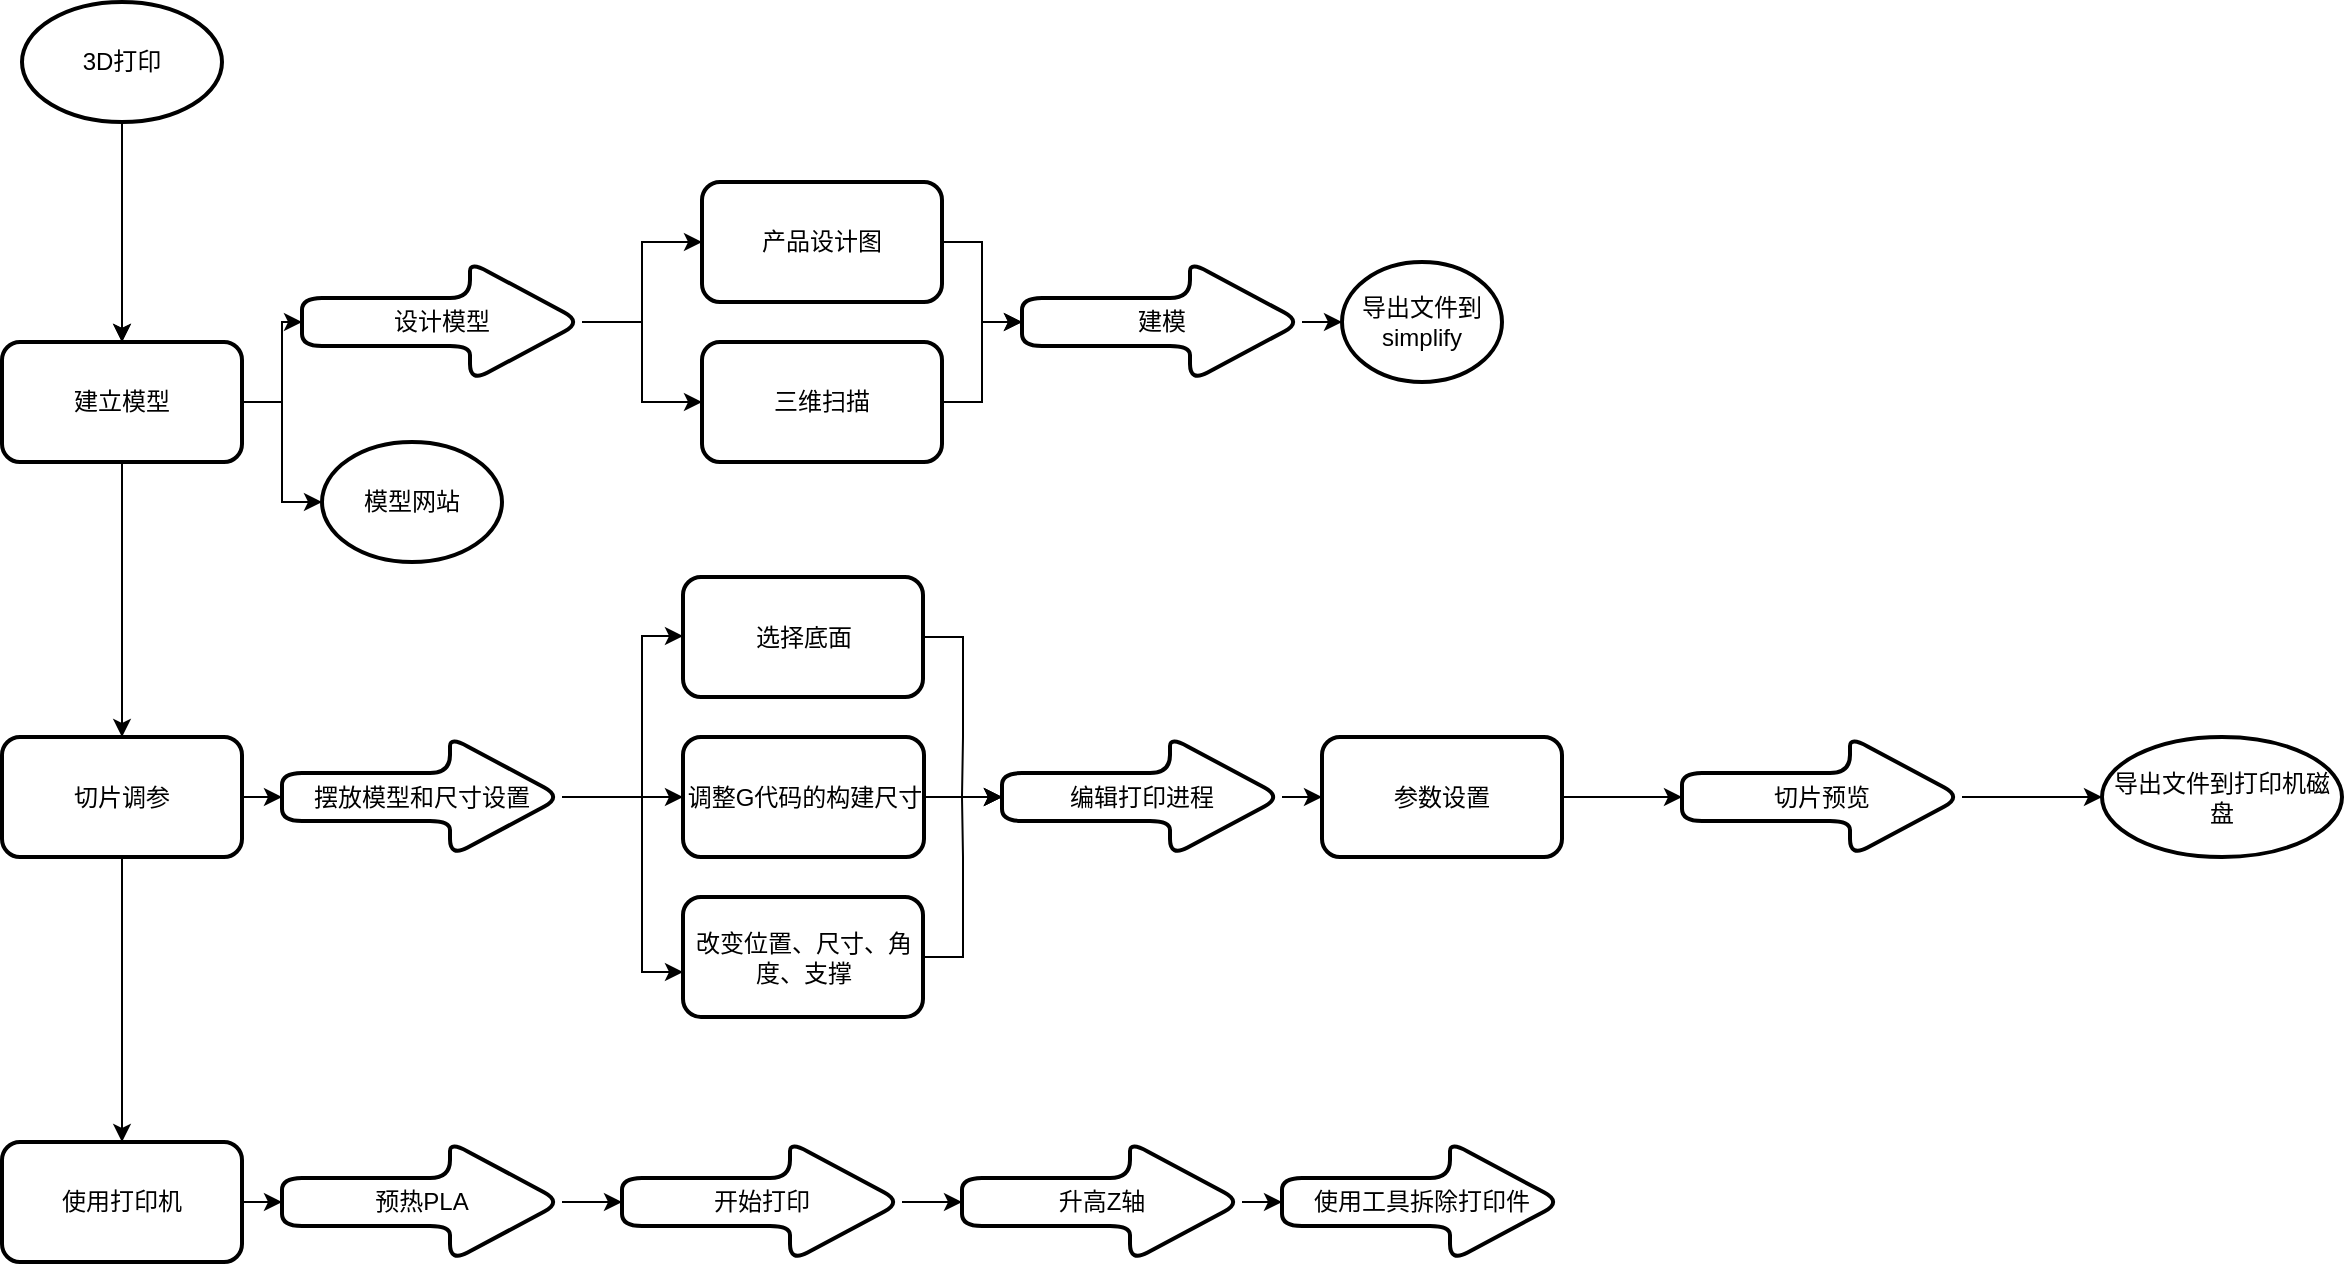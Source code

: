 <mxfile version="17.2.4" type="github">
  <diagram name="Page-1" id="74e2e168-ea6b-b213-b513-2b3c1d86103e">
    <mxGraphModel dx="1256" dy="871" grid="1" gridSize="10" guides="1" tooltips="1" connect="1" arrows="1" fold="1" page="1" pageScale="1" pageWidth="1100" pageHeight="850" background="none" math="0" shadow="0">
      <root>
        <mxCell id="0" />
        <mxCell id="1" parent="0" />
        <mxCell id="ZzXBGJE-0dsDp70dzkFh-5" value="" style="edgeStyle=orthogonalEdgeStyle;rounded=0;orthogonalLoop=1;jettySize=auto;html=1;" edge="1" parent="1" source="ZzXBGJE-0dsDp70dzkFh-1" target="ZzXBGJE-0dsDp70dzkFh-4">
          <mxGeometry relative="1" as="geometry" />
        </mxCell>
        <mxCell id="ZzXBGJE-0dsDp70dzkFh-31" value="" style="edgeStyle=orthogonalEdgeStyle;rounded=0;orthogonalLoop=1;jettySize=auto;html=1;" edge="1" parent="1" source="ZzXBGJE-0dsDp70dzkFh-1" target="ZzXBGJE-0dsDp70dzkFh-4">
          <mxGeometry relative="1" as="geometry" />
        </mxCell>
        <mxCell id="ZzXBGJE-0dsDp70dzkFh-1" value="3D打印" style="strokeWidth=2;html=1;shape=mxgraph.flowchart.start_1;whiteSpace=wrap;" vertex="1" parent="1">
          <mxGeometry x="100" y="120" width="100" height="60" as="geometry" />
        </mxCell>
        <mxCell id="ZzXBGJE-0dsDp70dzkFh-7" value="" style="edgeStyle=orthogonalEdgeStyle;rounded=0;orthogonalLoop=1;jettySize=auto;html=1;" edge="1" parent="1" source="ZzXBGJE-0dsDp70dzkFh-4" target="ZzXBGJE-0dsDp70dzkFh-6">
          <mxGeometry relative="1" as="geometry" />
        </mxCell>
        <mxCell id="ZzXBGJE-0dsDp70dzkFh-24" value="" style="edgeStyle=orthogonalEdgeStyle;rounded=0;orthogonalLoop=1;jettySize=auto;html=1;" edge="1" parent="1" source="ZzXBGJE-0dsDp70dzkFh-4" target="ZzXBGJE-0dsDp70dzkFh-23">
          <mxGeometry relative="1" as="geometry" />
        </mxCell>
        <mxCell id="ZzXBGJE-0dsDp70dzkFh-30" value="" style="edgeStyle=orthogonalEdgeStyle;rounded=0;orthogonalLoop=1;jettySize=auto;html=1;" edge="1" parent="1" source="ZzXBGJE-0dsDp70dzkFh-4" target="ZzXBGJE-0dsDp70dzkFh-29">
          <mxGeometry relative="1" as="geometry" />
        </mxCell>
        <mxCell id="ZzXBGJE-0dsDp70dzkFh-4" value="建立模型" style="rounded=1;whiteSpace=wrap;html=1;strokeWidth=2;" vertex="1" parent="1">
          <mxGeometry x="90" y="290" width="120" height="60" as="geometry" />
        </mxCell>
        <mxCell id="ZzXBGJE-0dsDp70dzkFh-66" value="" style="edgeStyle=orthogonalEdgeStyle;rounded=0;orthogonalLoop=1;jettySize=auto;html=1;" edge="1" parent="1" source="ZzXBGJE-0dsDp70dzkFh-6" target="ZzXBGJE-0dsDp70dzkFh-16">
          <mxGeometry relative="1" as="geometry" />
        </mxCell>
        <mxCell id="ZzXBGJE-0dsDp70dzkFh-67" style="edgeStyle=orthogonalEdgeStyle;rounded=0;orthogonalLoop=1;jettySize=auto;html=1;exitX=1;exitY=0.5;exitDx=0;exitDy=0;exitPerimeter=0;entryX=0;entryY=0.5;entryDx=0;entryDy=0;" edge="1" parent="1" source="ZzXBGJE-0dsDp70dzkFh-6" target="ZzXBGJE-0dsDp70dzkFh-14">
          <mxGeometry relative="1" as="geometry" />
        </mxCell>
        <mxCell id="ZzXBGJE-0dsDp70dzkFh-6" value="设计模型" style="shape=singleArrow;whiteSpace=wrap;html=1;arrowWidth=0.4;arrowSize=0.4;rounded=1;strokeWidth=2;" vertex="1" parent="1">
          <mxGeometry x="240" y="250" width="140" height="60" as="geometry" />
        </mxCell>
        <mxCell id="ZzXBGJE-0dsDp70dzkFh-19" value="" style="edgeStyle=orthogonalEdgeStyle;rounded=0;orthogonalLoop=1;jettySize=auto;html=1;" edge="1" parent="1" source="ZzXBGJE-0dsDp70dzkFh-14" target="ZzXBGJE-0dsDp70dzkFh-18">
          <mxGeometry relative="1" as="geometry" />
        </mxCell>
        <mxCell id="ZzXBGJE-0dsDp70dzkFh-14" value="产品设计图" style="whiteSpace=wrap;html=1;rounded=1;strokeWidth=2;" vertex="1" parent="1">
          <mxGeometry x="440" y="210" width="120" height="60" as="geometry" />
        </mxCell>
        <mxCell id="ZzXBGJE-0dsDp70dzkFh-20" value="" style="edgeStyle=orthogonalEdgeStyle;rounded=0;orthogonalLoop=1;jettySize=auto;html=1;" edge="1" parent="1" source="ZzXBGJE-0dsDp70dzkFh-16" target="ZzXBGJE-0dsDp70dzkFh-18">
          <mxGeometry relative="1" as="geometry" />
        </mxCell>
        <mxCell id="ZzXBGJE-0dsDp70dzkFh-16" value="三维扫描" style="whiteSpace=wrap;html=1;rounded=1;strokeWidth=2;" vertex="1" parent="1">
          <mxGeometry x="440" y="290" width="120" height="60" as="geometry" />
        </mxCell>
        <mxCell id="ZzXBGJE-0dsDp70dzkFh-22" value="" style="edgeStyle=orthogonalEdgeStyle;rounded=0;orthogonalLoop=1;jettySize=auto;html=1;" edge="1" parent="1" source="ZzXBGJE-0dsDp70dzkFh-18" target="ZzXBGJE-0dsDp70dzkFh-21">
          <mxGeometry relative="1" as="geometry" />
        </mxCell>
        <mxCell id="ZzXBGJE-0dsDp70dzkFh-18" value="建模" style="shape=singleArrow;whiteSpace=wrap;html=1;arrowWidth=0.4;arrowSize=0.4;rounded=1;strokeWidth=2;" vertex="1" parent="1">
          <mxGeometry x="600" y="250" width="140" height="60" as="geometry" />
        </mxCell>
        <mxCell id="ZzXBGJE-0dsDp70dzkFh-21" value="导出文件到simplify" style="ellipse;whiteSpace=wrap;html=1;rounded=1;strokeWidth=2;" vertex="1" parent="1">
          <mxGeometry x="760" y="250" width="80" height="60" as="geometry" />
        </mxCell>
        <mxCell id="ZzXBGJE-0dsDp70dzkFh-23" value="模型网站" style="ellipse;whiteSpace=wrap;html=1;rounded=1;strokeWidth=2;" vertex="1" parent="1">
          <mxGeometry x="250" y="340" width="90" height="60" as="geometry" />
        </mxCell>
        <mxCell id="ZzXBGJE-0dsDp70dzkFh-33" value="" style="edgeStyle=orthogonalEdgeStyle;rounded=0;orthogonalLoop=1;jettySize=auto;html=1;" edge="1" parent="1" source="ZzXBGJE-0dsDp70dzkFh-29" target="ZzXBGJE-0dsDp70dzkFh-32">
          <mxGeometry relative="1" as="geometry" />
        </mxCell>
        <mxCell id="ZzXBGJE-0dsDp70dzkFh-56" value="" style="edgeStyle=orthogonalEdgeStyle;rounded=0;orthogonalLoop=1;jettySize=auto;html=1;" edge="1" parent="1" source="ZzXBGJE-0dsDp70dzkFh-29" target="ZzXBGJE-0dsDp70dzkFh-55">
          <mxGeometry relative="1" as="geometry" />
        </mxCell>
        <mxCell id="ZzXBGJE-0dsDp70dzkFh-29" value="切片调参" style="rounded=1;whiteSpace=wrap;html=1;strokeWidth=2;" vertex="1" parent="1">
          <mxGeometry x="90" y="487.5" width="120" height="60" as="geometry" />
        </mxCell>
        <mxCell id="ZzXBGJE-0dsDp70dzkFh-36" value="" style="edgeStyle=orthogonalEdgeStyle;rounded=0;orthogonalLoop=1;jettySize=auto;html=1;" edge="1" parent="1" source="ZzXBGJE-0dsDp70dzkFh-32" target="ZzXBGJE-0dsDp70dzkFh-35">
          <mxGeometry relative="1" as="geometry">
            <Array as="points">
              <mxPoint x="410" y="517" />
              <mxPoint x="410" y="437" />
            </Array>
          </mxGeometry>
        </mxCell>
        <mxCell id="ZzXBGJE-0dsDp70dzkFh-40" value="" style="edgeStyle=orthogonalEdgeStyle;rounded=0;orthogonalLoop=1;jettySize=auto;html=1;" edge="1" parent="1" source="ZzXBGJE-0dsDp70dzkFh-32" target="ZzXBGJE-0dsDp70dzkFh-39">
          <mxGeometry relative="1" as="geometry">
            <Array as="points">
              <mxPoint x="410" y="517" />
              <mxPoint x="410" y="605" />
            </Array>
          </mxGeometry>
        </mxCell>
        <mxCell id="ZzXBGJE-0dsDp70dzkFh-70" style="edgeStyle=orthogonalEdgeStyle;rounded=0;orthogonalLoop=1;jettySize=auto;html=1;exitX=1;exitY=0.5;exitDx=0;exitDy=0;exitPerimeter=0;entryX=0;entryY=0.5;entryDx=0;entryDy=0;" edge="1" parent="1" source="ZzXBGJE-0dsDp70dzkFh-32" target="ZzXBGJE-0dsDp70dzkFh-37">
          <mxGeometry relative="1" as="geometry" />
        </mxCell>
        <mxCell id="ZzXBGJE-0dsDp70dzkFh-32" value="摆放模型和尺寸设置" style="shape=singleArrow;whiteSpace=wrap;html=1;arrowWidth=0.4;arrowSize=0.4;rounded=1;strokeWidth=2;" vertex="1" parent="1">
          <mxGeometry x="230" y="487.5" width="140" height="60" as="geometry" />
        </mxCell>
        <mxCell id="ZzXBGJE-0dsDp70dzkFh-47" style="edgeStyle=orthogonalEdgeStyle;rounded=0;orthogonalLoop=1;jettySize=auto;html=1;exitX=1;exitY=0.5;exitDx=0;exitDy=0;entryX=0;entryY=0.5;entryDx=0;entryDy=0;entryPerimeter=0;" edge="1" parent="1" source="ZzXBGJE-0dsDp70dzkFh-35" target="ZzXBGJE-0dsDp70dzkFh-41">
          <mxGeometry relative="1" as="geometry" />
        </mxCell>
        <mxCell id="ZzXBGJE-0dsDp70dzkFh-35" value="选择底面" style="whiteSpace=wrap;html=1;rounded=1;strokeWidth=2;" vertex="1" parent="1">
          <mxGeometry x="430.5" y="407.5" width="120" height="60" as="geometry" />
        </mxCell>
        <mxCell id="ZzXBGJE-0dsDp70dzkFh-46" value="" style="edgeStyle=orthogonalEdgeStyle;rounded=0;orthogonalLoop=1;jettySize=auto;html=1;" edge="1" parent="1" source="ZzXBGJE-0dsDp70dzkFh-37" target="ZzXBGJE-0dsDp70dzkFh-41">
          <mxGeometry relative="1" as="geometry" />
        </mxCell>
        <mxCell id="ZzXBGJE-0dsDp70dzkFh-37" value="调整G代码的构建尺寸" style="whiteSpace=wrap;html=1;rounded=1;strokeWidth=2;" vertex="1" parent="1">
          <mxGeometry x="430.5" y="487.5" width="120.5" height="60" as="geometry" />
        </mxCell>
        <mxCell id="ZzXBGJE-0dsDp70dzkFh-49" style="edgeStyle=orthogonalEdgeStyle;rounded=0;orthogonalLoop=1;jettySize=auto;html=1;exitX=1;exitY=0.5;exitDx=0;exitDy=0;entryX=0;entryY=0.5;entryDx=0;entryDy=0;entryPerimeter=0;" edge="1" parent="1" source="ZzXBGJE-0dsDp70dzkFh-39" target="ZzXBGJE-0dsDp70dzkFh-41">
          <mxGeometry relative="1" as="geometry" />
        </mxCell>
        <mxCell id="ZzXBGJE-0dsDp70dzkFh-39" value="改变位置、尺寸、角度、支撑" style="whiteSpace=wrap;html=1;rounded=1;strokeWidth=2;" vertex="1" parent="1">
          <mxGeometry x="430.5" y="567.5" width="120" height="60" as="geometry" />
        </mxCell>
        <mxCell id="ZzXBGJE-0dsDp70dzkFh-45" value="" style="edgeStyle=orthogonalEdgeStyle;rounded=0;orthogonalLoop=1;jettySize=auto;html=1;" edge="1" parent="1" source="ZzXBGJE-0dsDp70dzkFh-41" target="ZzXBGJE-0dsDp70dzkFh-44">
          <mxGeometry relative="1" as="geometry" />
        </mxCell>
        <mxCell id="ZzXBGJE-0dsDp70dzkFh-41" value="编辑打印进程" style="shape=singleArrow;whiteSpace=wrap;html=1;arrowWidth=0.4;arrowSize=0.4;rounded=1;strokeWidth=2;" vertex="1" parent="1">
          <mxGeometry x="590" y="487.5" width="140" height="60" as="geometry" />
        </mxCell>
        <mxCell id="ZzXBGJE-0dsDp70dzkFh-51" value="" style="edgeStyle=orthogonalEdgeStyle;rounded=0;orthogonalLoop=1;jettySize=auto;html=1;" edge="1" parent="1" source="ZzXBGJE-0dsDp70dzkFh-44" target="ZzXBGJE-0dsDp70dzkFh-50">
          <mxGeometry relative="1" as="geometry" />
        </mxCell>
        <mxCell id="ZzXBGJE-0dsDp70dzkFh-44" value="参数设置" style="whiteSpace=wrap;html=1;rounded=1;strokeWidth=2;" vertex="1" parent="1">
          <mxGeometry x="750" y="487.5" width="120" height="60" as="geometry" />
        </mxCell>
        <mxCell id="ZzXBGJE-0dsDp70dzkFh-54" value="" style="edgeStyle=orthogonalEdgeStyle;rounded=0;orthogonalLoop=1;jettySize=auto;html=1;" edge="1" parent="1" source="ZzXBGJE-0dsDp70dzkFh-50" target="ZzXBGJE-0dsDp70dzkFh-53">
          <mxGeometry relative="1" as="geometry" />
        </mxCell>
        <mxCell id="ZzXBGJE-0dsDp70dzkFh-50" value="切片预览" style="shape=singleArrow;whiteSpace=wrap;html=1;arrowWidth=0.4;arrowSize=0.4;rounded=1;strokeWidth=2;" vertex="1" parent="1">
          <mxGeometry x="930" y="487.5" width="140" height="60" as="geometry" />
        </mxCell>
        <mxCell id="ZzXBGJE-0dsDp70dzkFh-53" value="导出文件到打印机磁盘" style="ellipse;whiteSpace=wrap;html=1;rounded=1;strokeWidth=2;" vertex="1" parent="1">
          <mxGeometry x="1140" y="487.5" width="120" height="60" as="geometry" />
        </mxCell>
        <mxCell id="ZzXBGJE-0dsDp70dzkFh-58" value="" style="edgeStyle=orthogonalEdgeStyle;rounded=0;orthogonalLoop=1;jettySize=auto;html=1;" edge="1" parent="1" source="ZzXBGJE-0dsDp70dzkFh-55" target="ZzXBGJE-0dsDp70dzkFh-57">
          <mxGeometry relative="1" as="geometry" />
        </mxCell>
        <mxCell id="ZzXBGJE-0dsDp70dzkFh-55" value="使用打印机" style="rounded=1;whiteSpace=wrap;html=1;strokeWidth=2;" vertex="1" parent="1">
          <mxGeometry x="90" y="690" width="120" height="60" as="geometry" />
        </mxCell>
        <mxCell id="ZzXBGJE-0dsDp70dzkFh-61" value="" style="edgeStyle=orthogonalEdgeStyle;rounded=0;orthogonalLoop=1;jettySize=auto;html=1;" edge="1" parent="1" source="ZzXBGJE-0dsDp70dzkFh-57" target="ZzXBGJE-0dsDp70dzkFh-60">
          <mxGeometry relative="1" as="geometry" />
        </mxCell>
        <mxCell id="ZzXBGJE-0dsDp70dzkFh-57" value="预热PLA" style="shape=singleArrow;whiteSpace=wrap;html=1;arrowWidth=0.4;arrowSize=0.4;rounded=1;strokeWidth=2;" vertex="1" parent="1">
          <mxGeometry x="230" y="690" width="140" height="60" as="geometry" />
        </mxCell>
        <mxCell id="ZzXBGJE-0dsDp70dzkFh-63" value="" style="edgeStyle=orthogonalEdgeStyle;rounded=0;orthogonalLoop=1;jettySize=auto;html=1;" edge="1" parent="1" source="ZzXBGJE-0dsDp70dzkFh-60" target="ZzXBGJE-0dsDp70dzkFh-62">
          <mxGeometry relative="1" as="geometry" />
        </mxCell>
        <mxCell id="ZzXBGJE-0dsDp70dzkFh-60" value="开始打印" style="shape=singleArrow;whiteSpace=wrap;html=1;arrowWidth=0.4;arrowSize=0.4;rounded=1;strokeWidth=2;" vertex="1" parent="1">
          <mxGeometry x="400" y="690" width="140" height="60" as="geometry" />
        </mxCell>
        <mxCell id="ZzXBGJE-0dsDp70dzkFh-65" value="" style="edgeStyle=orthogonalEdgeStyle;rounded=0;orthogonalLoop=1;jettySize=auto;html=1;" edge="1" parent="1" source="ZzXBGJE-0dsDp70dzkFh-62" target="ZzXBGJE-0dsDp70dzkFh-64">
          <mxGeometry relative="1" as="geometry" />
        </mxCell>
        <mxCell id="ZzXBGJE-0dsDp70dzkFh-62" value="升高Z轴" style="shape=singleArrow;whiteSpace=wrap;html=1;arrowWidth=0.4;arrowSize=0.4;rounded=1;strokeWidth=2;" vertex="1" parent="1">
          <mxGeometry x="570" y="690" width="140" height="60" as="geometry" />
        </mxCell>
        <mxCell id="ZzXBGJE-0dsDp70dzkFh-64" value="使用工具拆除打印件" style="shape=singleArrow;whiteSpace=wrap;html=1;arrowWidth=0.4;arrowSize=0.4;rounded=1;strokeWidth=2;" vertex="1" parent="1">
          <mxGeometry x="730" y="690" width="140" height="60" as="geometry" />
        </mxCell>
      </root>
    </mxGraphModel>
  </diagram>
</mxfile>

